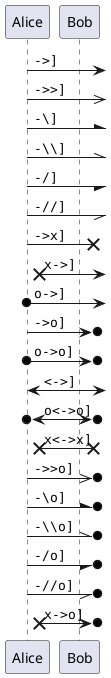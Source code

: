 @startuml
'https://plantuml.com/sequence-diagram
participant Alice as a
participant Bob as b
a ->] : ""->] ""
a ->>] : ""->>] ""
a -\] : ""-\] ""
a -\\] : ""-\\\\]""
a -/] : ""-/] ""
a -//] : ""-//] ""
a ->x] : ""->x] ""
a x->] : ""x->] ""
a o->] : ""o->] ""
a ->o] : ""->o] ""
a o->o] : ""o->o] ""
a <->] : ""<->] ""
a o<->o] : ""o<->o]""
a x<->x] : ""x<->x]""
a ->>o] : ""->>o] ""
a -\o] : ""-\o] ""
a -\\o] : ""-\\\\o]""
a -/o] : ""-/o] ""
a -//o] : ""-//o] ""
a x->o] : ""x->o] ""

@enduml